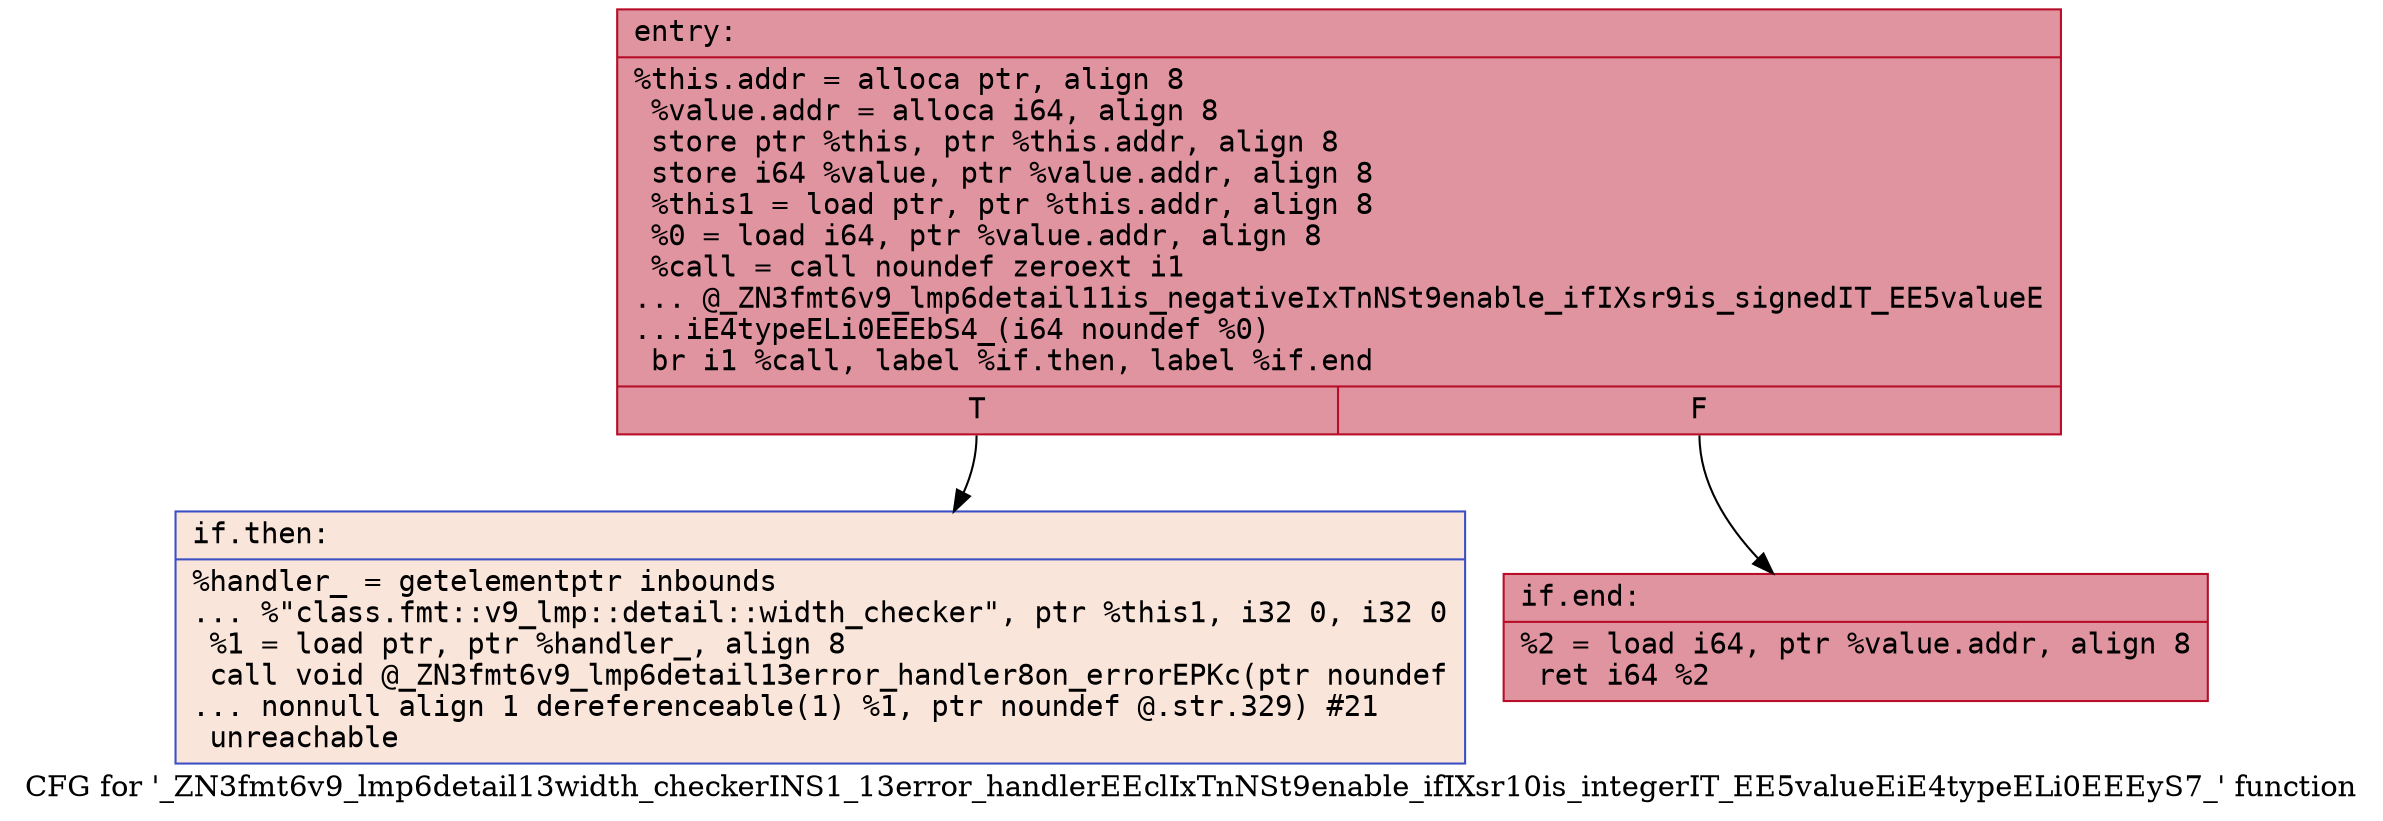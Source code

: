 digraph "CFG for '_ZN3fmt6v9_lmp6detail13width_checkerINS1_13error_handlerEEclIxTnNSt9enable_ifIXsr10is_integerIT_EE5valueEiE4typeELi0EEEyS7_' function" {
	label="CFG for '_ZN3fmt6v9_lmp6detail13width_checkerINS1_13error_handlerEEclIxTnNSt9enable_ifIXsr10is_integerIT_EE5valueEiE4typeELi0EEEyS7_' function";

	Node0x556bfeb1aee0 [shape=record,color="#b70d28ff", style=filled, fillcolor="#b70d2870" fontname="Courier",label="{entry:\l|  %this.addr = alloca ptr, align 8\l  %value.addr = alloca i64, align 8\l  store ptr %this, ptr %this.addr, align 8\l  store i64 %value, ptr %value.addr, align 8\l  %this1 = load ptr, ptr %this.addr, align 8\l  %0 = load i64, ptr %value.addr, align 8\l  %call = call noundef zeroext i1\l... @_ZN3fmt6v9_lmp6detail11is_negativeIxTnNSt9enable_ifIXsr9is_signedIT_EE5valueE\l...iE4typeELi0EEEbS4_(i64 noundef %0)\l  br i1 %call, label %if.then, label %if.end\l|{<s0>T|<s1>F}}"];
	Node0x556bfeb1aee0:s0 -> Node0x556bfeb1b4c0[tooltip="entry -> if.then\nProbability 0.00%" ];
	Node0x556bfeb1aee0:s1 -> Node0x556bfeb1b530[tooltip="entry -> if.end\nProbability 100.00%" ];
	Node0x556bfeb1b4c0 [shape=record,color="#3d50c3ff", style=filled, fillcolor="#f4c5ad70" fontname="Courier",label="{if.then:\l|  %handler_ = getelementptr inbounds\l... %\"class.fmt::v9_lmp::detail::width_checker\", ptr %this1, i32 0, i32 0\l  %1 = load ptr, ptr %handler_, align 8\l  call void @_ZN3fmt6v9_lmp6detail13error_handler8on_errorEPKc(ptr noundef\l... nonnull align 1 dereferenceable(1) %1, ptr noundef @.str.329) #21\l  unreachable\l}"];
	Node0x556bfeb1b530 [shape=record,color="#b70d28ff", style=filled, fillcolor="#b70d2870" fontname="Courier",label="{if.end:\l|  %2 = load i64, ptr %value.addr, align 8\l  ret i64 %2\l}"];
}
